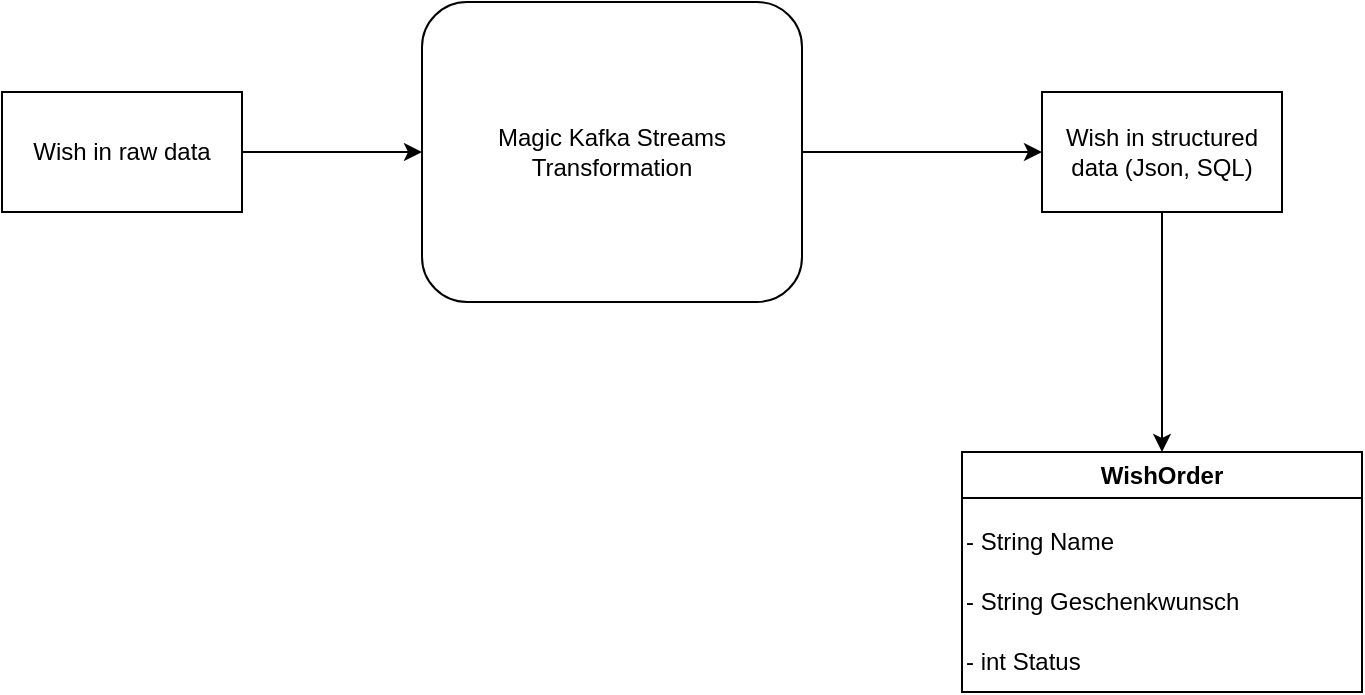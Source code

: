 <mxfile version="26.0.6">
  <diagram name="Seite-1" id="HE52e1lUJuYu7HvRPa-Q">
    <mxGraphModel dx="1426" dy="789" grid="1" gridSize="10" guides="1" tooltips="1" connect="1" arrows="1" fold="1" page="1" pageScale="1" pageWidth="827" pageHeight="1169" math="0" shadow="0">
      <root>
        <mxCell id="0" />
        <mxCell id="1" parent="0" />
        <mxCell id="enziCVOEIyrX2cja8Oq1-1" value="WishOrder" style="swimlane;whiteSpace=wrap;html=1;" vertex="1" parent="1">
          <mxGeometry x="560" y="310" width="200" height="120" as="geometry" />
        </mxCell>
        <mxCell id="enziCVOEIyrX2cja8Oq1-3" value="- String Name" style="text;html=1;align=left;verticalAlign=middle;resizable=0;points=[];autosize=1;strokeColor=none;fillColor=none;" vertex="1" parent="enziCVOEIyrX2cja8Oq1-1">
          <mxGeometry y="30" width="100" height="30" as="geometry" />
        </mxCell>
        <mxCell id="enziCVOEIyrX2cja8Oq1-4" value="- String Geschenkwunsch" style="text;html=1;align=left;verticalAlign=middle;resizable=0;points=[];autosize=1;strokeColor=none;fillColor=none;" vertex="1" parent="enziCVOEIyrX2cja8Oq1-1">
          <mxGeometry y="60" width="160" height="30" as="geometry" />
        </mxCell>
        <mxCell id="enziCVOEIyrX2cja8Oq1-15" value="- int Status" style="text;html=1;align=left;verticalAlign=middle;resizable=0;points=[];autosize=1;strokeColor=none;fillColor=none;" vertex="1" parent="enziCVOEIyrX2cja8Oq1-1">
          <mxGeometry y="90" width="80" height="30" as="geometry" />
        </mxCell>
        <mxCell id="enziCVOEIyrX2cja8Oq1-12" style="edgeStyle=orthogonalEdgeStyle;rounded=0;orthogonalLoop=1;jettySize=auto;html=1;" edge="1" parent="1" source="enziCVOEIyrX2cja8Oq1-9" target="enziCVOEIyrX2cja8Oq1-11">
          <mxGeometry relative="1" as="geometry" />
        </mxCell>
        <mxCell id="enziCVOEIyrX2cja8Oq1-9" value="Wish in raw data" style="rounded=0;whiteSpace=wrap;html=1;" vertex="1" parent="1">
          <mxGeometry x="80" y="130" width="120" height="60" as="geometry" />
        </mxCell>
        <mxCell id="enziCVOEIyrX2cja8Oq1-14" style="edgeStyle=orthogonalEdgeStyle;rounded=0;orthogonalLoop=1;jettySize=auto;html=1;entryX=0;entryY=0.5;entryDx=0;entryDy=0;" edge="1" parent="1" source="enziCVOEIyrX2cja8Oq1-11" target="enziCVOEIyrX2cja8Oq1-13">
          <mxGeometry relative="1" as="geometry" />
        </mxCell>
        <mxCell id="enziCVOEIyrX2cja8Oq1-11" value="Magic Kafka Streams Transformation" style="rounded=1;whiteSpace=wrap;html=1;" vertex="1" parent="1">
          <mxGeometry x="290" y="85" width="190" height="150" as="geometry" />
        </mxCell>
        <mxCell id="enziCVOEIyrX2cja8Oq1-16" style="edgeStyle=orthogonalEdgeStyle;rounded=0;orthogonalLoop=1;jettySize=auto;html=1;" edge="1" parent="1" source="enziCVOEIyrX2cja8Oq1-13" target="enziCVOEIyrX2cja8Oq1-1">
          <mxGeometry relative="1" as="geometry" />
        </mxCell>
        <mxCell id="enziCVOEIyrX2cja8Oq1-13" value="Wish in structured data (Json, SQL)" style="rounded=0;whiteSpace=wrap;html=1;" vertex="1" parent="1">
          <mxGeometry x="600" y="130" width="120" height="60" as="geometry" />
        </mxCell>
      </root>
    </mxGraphModel>
  </diagram>
</mxfile>
